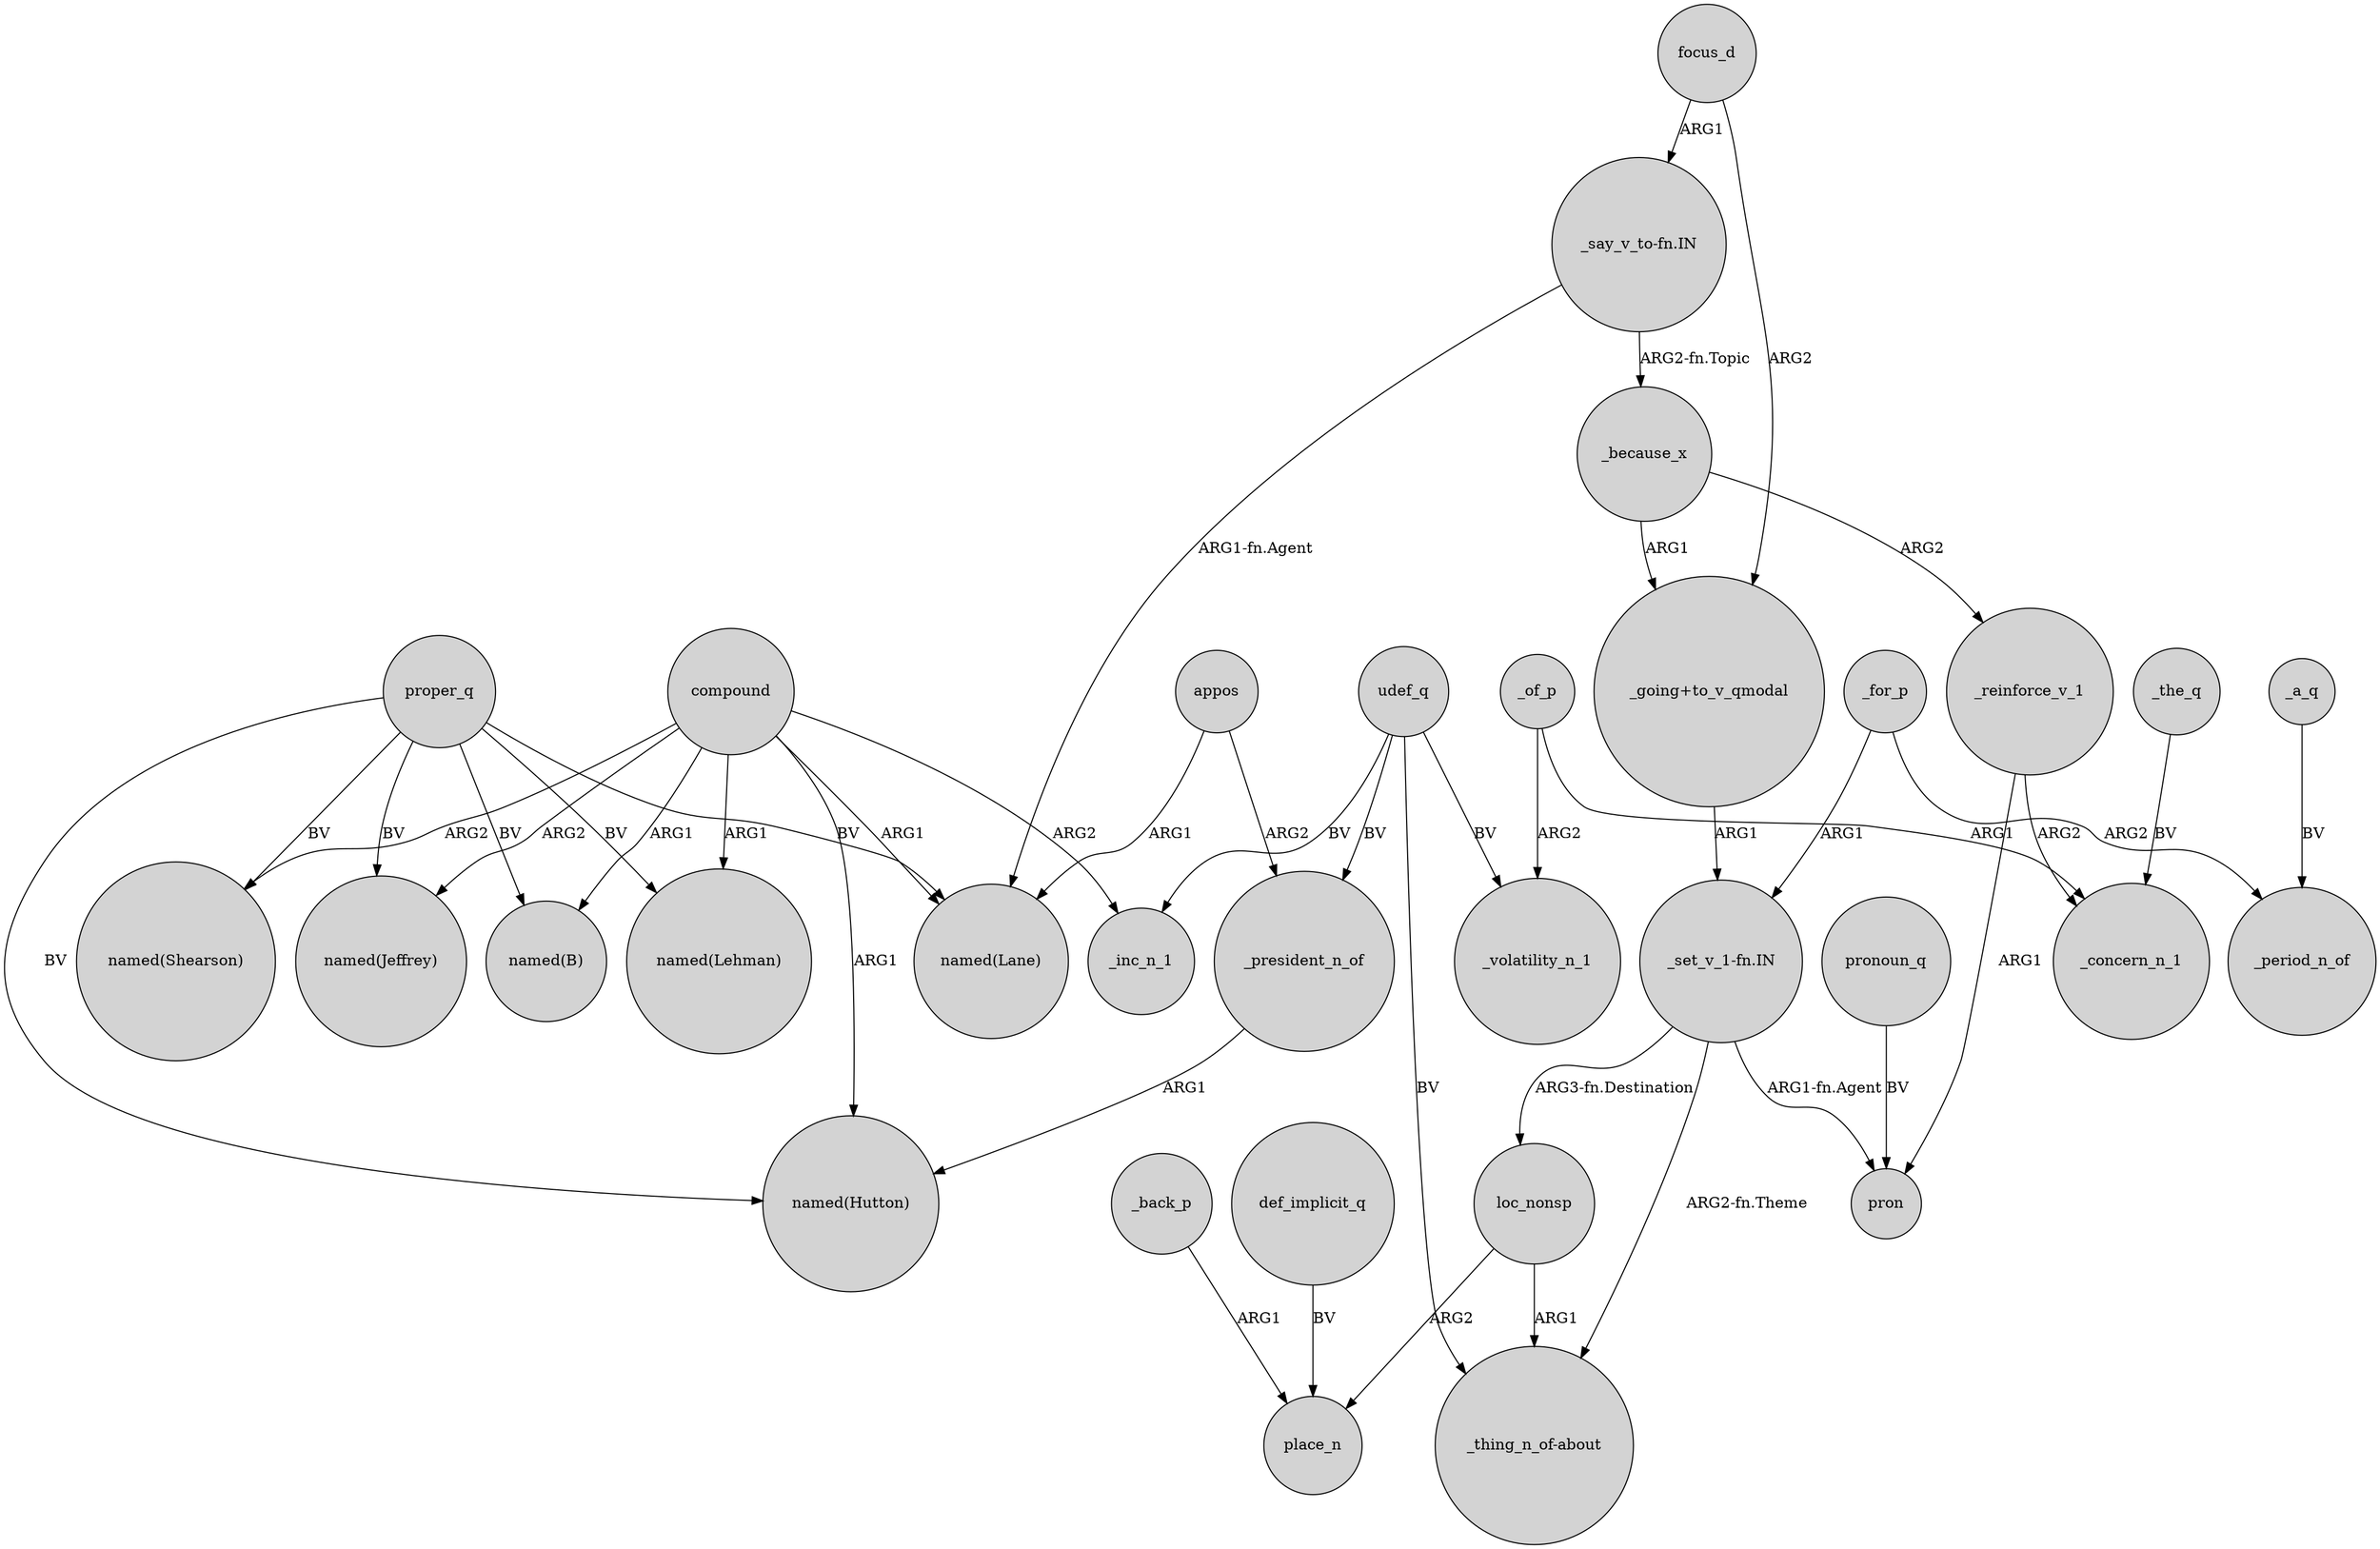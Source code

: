 digraph {
	node [shape=circle style=filled]
	compound -> "named(Lane)" [label=ARG1]
	udef_q -> "_thing_n_of-about" [label=BV]
	_a_q -> _period_n_of [label=BV]
	udef_q -> _inc_n_1 [label=BV]
	proper_q -> "named(Shearson)" [label=BV]
	udef_q -> _volatility_n_1 [label=BV]
	loc_nonsp -> "_thing_n_of-about" [label=ARG1]
	"_set_v_1-fn.IN" -> "_thing_n_of-about" [label="ARG2-fn.Theme"]
	compound -> "named(Hutton)" [label=ARG1]
	def_implicit_q -> place_n [label=BV]
	appos -> "named(Lane)" [label=ARG1]
	proper_q -> "named(B)" [label=BV]
	_for_p -> _period_n_of [label=ARG2]
	_the_q -> _concern_n_1 [label=BV]
	"_say_v_to-fn.IN" -> _because_x [label="ARG2-fn.Topic"]
	proper_q -> "named(Hutton)" [label=BV]
	proper_q -> "named(Lehman)" [label=BV]
	"_going+to_v_qmodal" -> "_set_v_1-fn.IN" [label=ARG1]
	pronoun_q -> pron [label=BV]
	appos -> _president_n_of [label=ARG2]
	_president_n_of -> "named(Hutton)" [label=ARG1]
	_for_p -> "_set_v_1-fn.IN" [label=ARG1]
	compound -> "named(Jeffrey)" [label=ARG2]
	udef_q -> _president_n_of [label=BV]
	_reinforce_v_1 -> pron [label=ARG1]
	"_set_v_1-fn.IN" -> pron [label="ARG1-fn.Agent"]
	loc_nonsp -> place_n [label=ARG2]
	_back_p -> place_n [label=ARG1]
	"_say_v_to-fn.IN" -> "named(Lane)" [label="ARG1-fn.Agent"]
	compound -> "named(B)" [label=ARG1]
	compound -> "named(Shearson)" [label=ARG2]
	_because_x -> _reinforce_v_1 [label=ARG2]
	focus_d -> "_going+to_v_qmodal" [label=ARG2]
	proper_q -> "named(Jeffrey)" [label=BV]
	compound -> "named(Lehman)" [label=ARG1]
	_of_p -> _concern_n_1 [label=ARG1]
	_because_x -> "_going+to_v_qmodal" [label=ARG1]
	_reinforce_v_1 -> _concern_n_1 [label=ARG2]
	proper_q -> "named(Lane)" [label=BV]
	compound -> _inc_n_1 [label=ARG2]
	"_set_v_1-fn.IN" -> loc_nonsp [label="ARG3-fn.Destination"]
	focus_d -> "_say_v_to-fn.IN" [label=ARG1]
	_of_p -> _volatility_n_1 [label=ARG2]
}

